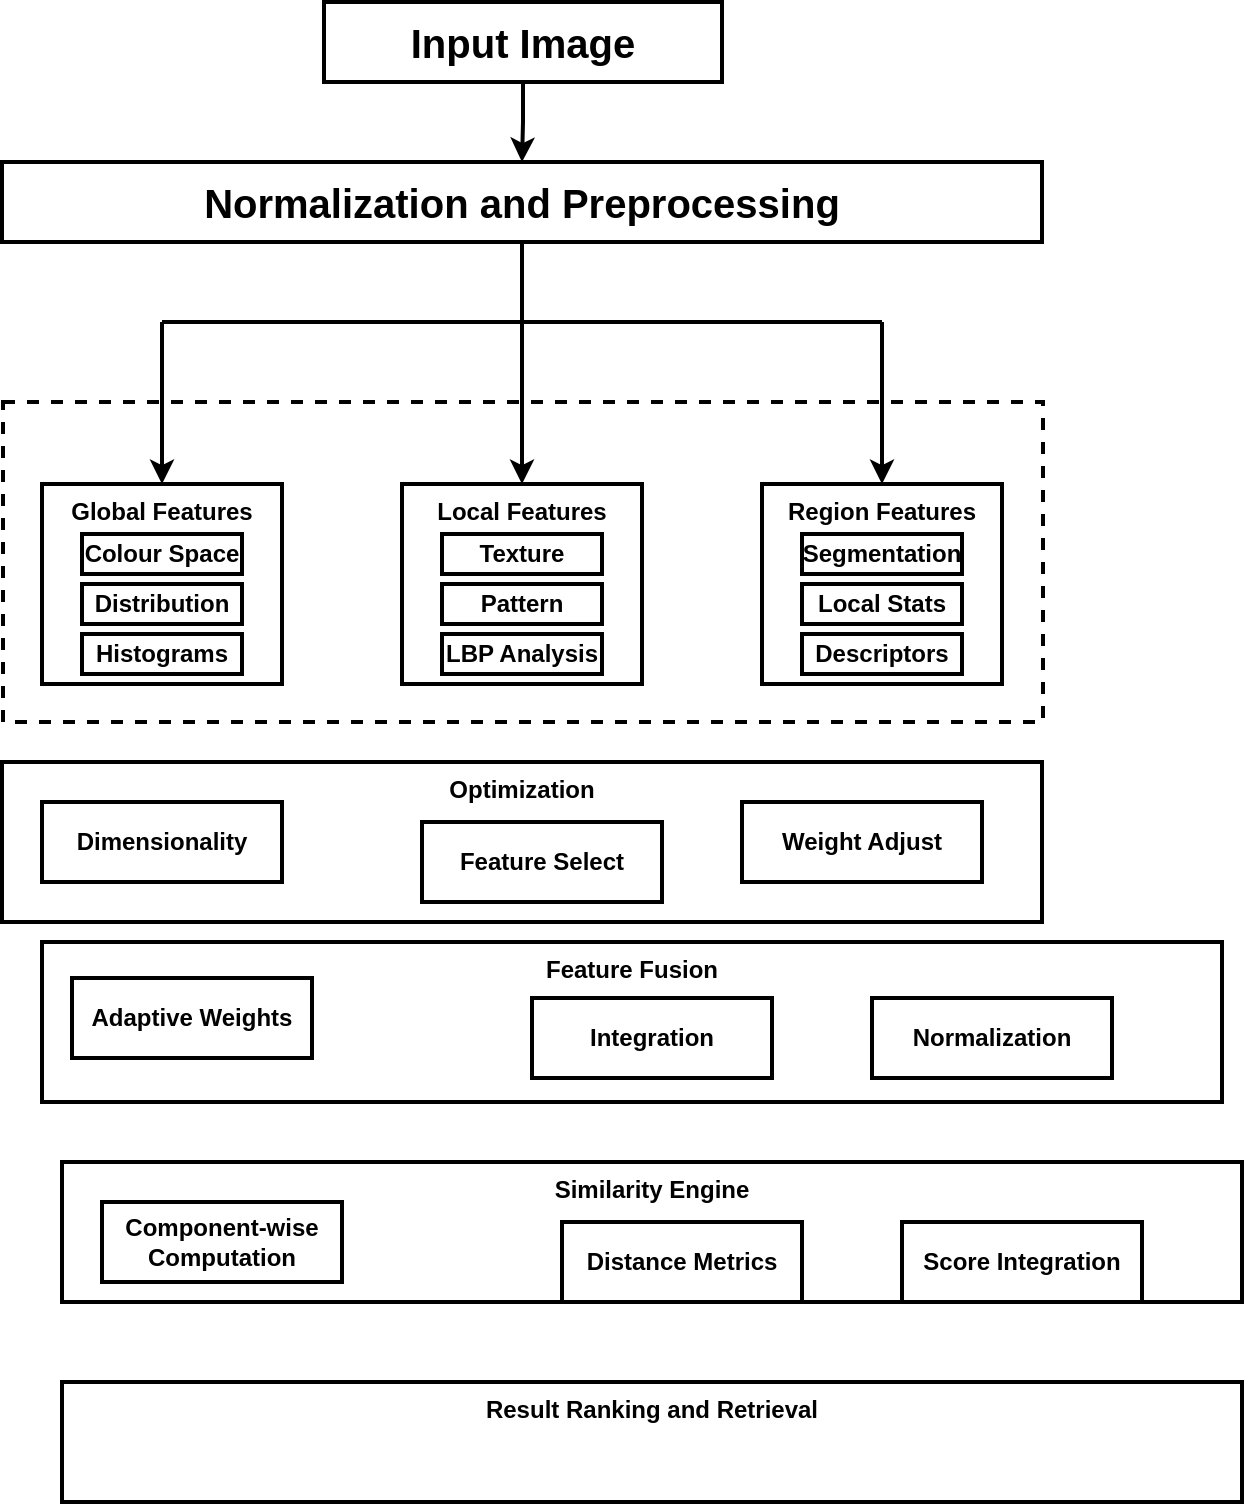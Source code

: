 <mxfile version="26.0.13">
  <diagram name="Page-1" id="_PgdA27MyeEq9SzPlQA4">
    <mxGraphModel dx="716" dy="379" grid="1" gridSize="10" guides="1" tooltips="1" connect="1" arrows="1" fold="1" page="1" pageScale="1" pageWidth="827" pageHeight="1169" math="0" shadow="0">
      <root>
        <mxCell id="0" />
        <mxCell id="1" parent="0" />
        <mxCell id="iCN0Y-eOeh__a_nEtTsd-3" value="" style="rounded=0;whiteSpace=wrap;html=1;verticalAlign=top;dashed=1;fontStyle=1;strokeWidth=2;" vertex="1" parent="1">
          <mxGeometry x="160.5" y="240" width="520" height="160" as="geometry" />
        </mxCell>
        <mxCell id="iCN0Y-eOeh__a_nEtTsd-54" style="edgeStyle=orthogonalEdgeStyle;rounded=0;orthogonalLoop=1;jettySize=auto;html=1;exitX=0.5;exitY=1;exitDx=0;exitDy=0;entryX=0.5;entryY=0;entryDx=0;entryDy=0;strokeWidth=2;" edge="1" parent="1" source="iCN0Y-eOeh__a_nEtTsd-1" target="iCN0Y-eOeh__a_nEtTsd-2">
          <mxGeometry relative="1" as="geometry" />
        </mxCell>
        <mxCell id="iCN0Y-eOeh__a_nEtTsd-1" value="Input Image" style="rounded=0;whiteSpace=wrap;html=1;verticalAlign=middle;fontStyle=1;fontSize=20;strokeWidth=2;" vertex="1" parent="1">
          <mxGeometry x="321" y="40" width="199" height="40" as="geometry" />
        </mxCell>
        <mxCell id="iCN0Y-eOeh__a_nEtTsd-2" value="Normalization and Preprocessing" style="rounded=0;whiteSpace=wrap;html=1;verticalAlign=middle;fontSize=20;fontStyle=1;strokeWidth=2;" vertex="1" parent="1">
          <mxGeometry x="160" y="120" width="520" height="40" as="geometry" />
        </mxCell>
        <mxCell id="iCN0Y-eOeh__a_nEtTsd-4" value="Optimization" style="rounded=0;whiteSpace=wrap;html=1;verticalAlign=top;fontStyle=1;strokeWidth=2;" vertex="1" parent="1">
          <mxGeometry x="160" y="420" width="520" height="80" as="geometry" />
        </mxCell>
        <mxCell id="iCN0Y-eOeh__a_nEtTsd-5" value="Feature Fusion" style="rounded=0;whiteSpace=wrap;html=1;verticalAlign=top;fontStyle=1;strokeWidth=2;" vertex="1" parent="1">
          <mxGeometry x="180" y="510" width="590" height="80" as="geometry" />
        </mxCell>
        <mxCell id="iCN0Y-eOeh__a_nEtTsd-6" value="Similarity Engine" style="rounded=0;whiteSpace=wrap;html=1;verticalAlign=top;fontStyle=1;strokeWidth=2;" vertex="1" parent="1">
          <mxGeometry x="190" y="620" width="590" height="70" as="geometry" />
        </mxCell>
        <mxCell id="iCN0Y-eOeh__a_nEtTsd-7" value="Result Ranking and Retrieval" style="rounded=0;whiteSpace=wrap;html=1;verticalAlign=top;fontStyle=1;strokeWidth=2;" vertex="1" parent="1">
          <mxGeometry x="190" y="730" width="590" height="60" as="geometry" />
        </mxCell>
        <mxCell id="iCN0Y-eOeh__a_nEtTsd-11" value="Component-wise Computation" style="rounded=0;whiteSpace=wrap;html=1;fontStyle=1;strokeWidth=2;" vertex="1" parent="1">
          <mxGeometry x="210" y="640" width="120" height="40" as="geometry" />
        </mxCell>
        <mxCell id="iCN0Y-eOeh__a_nEtTsd-12" value="Distance Metrics" style="rounded=0;whiteSpace=wrap;html=1;fontStyle=1;strokeWidth=2;" vertex="1" parent="1">
          <mxGeometry x="440" y="650" width="120" height="40" as="geometry" />
        </mxCell>
        <mxCell id="iCN0Y-eOeh__a_nEtTsd-13" value="Score Integration" style="rounded=0;whiteSpace=wrap;html=1;fontStyle=1;strokeWidth=2;" vertex="1" parent="1">
          <mxGeometry x="610" y="650" width="120" height="40" as="geometry" />
        </mxCell>
        <mxCell id="iCN0Y-eOeh__a_nEtTsd-15" value="Adaptive Weights" style="rounded=0;whiteSpace=wrap;html=1;fontStyle=1;strokeWidth=2;" vertex="1" parent="1">
          <mxGeometry x="195" y="528" width="120" height="40" as="geometry" />
        </mxCell>
        <mxCell id="iCN0Y-eOeh__a_nEtTsd-16" value="Integration" style="rounded=0;whiteSpace=wrap;html=1;fontStyle=1;strokeWidth=2;" vertex="1" parent="1">
          <mxGeometry x="425" y="538" width="120" height="40" as="geometry" />
        </mxCell>
        <mxCell id="iCN0Y-eOeh__a_nEtTsd-17" value="Normalization" style="rounded=0;whiteSpace=wrap;html=1;fontStyle=1;strokeWidth=2;" vertex="1" parent="1">
          <mxGeometry x="595" y="538" width="120" height="40" as="geometry" />
        </mxCell>
        <mxCell id="iCN0Y-eOeh__a_nEtTsd-18" value="Dimensionality" style="rounded=0;whiteSpace=wrap;html=1;fontStyle=1;strokeWidth=2;" vertex="1" parent="1">
          <mxGeometry x="180" y="440" width="120" height="40" as="geometry" />
        </mxCell>
        <mxCell id="iCN0Y-eOeh__a_nEtTsd-19" value="Feature Select" style="rounded=0;whiteSpace=wrap;html=1;fontStyle=1;strokeWidth=2;" vertex="1" parent="1">
          <mxGeometry x="370" y="450" width="120" height="40" as="geometry" />
        </mxCell>
        <mxCell id="iCN0Y-eOeh__a_nEtTsd-20" value="Weight Adjust" style="rounded=0;whiteSpace=wrap;html=1;fontStyle=1;strokeWidth=2;" vertex="1" parent="1">
          <mxGeometry x="530" y="440" width="120" height="40" as="geometry" />
        </mxCell>
        <mxCell id="iCN0Y-eOeh__a_nEtTsd-33" value="" style="group;fontStyle=1;strokeWidth=2;" vertex="1" connectable="0" parent="1">
          <mxGeometry x="180" y="281" width="120" height="100" as="geometry" />
        </mxCell>
        <mxCell id="iCN0Y-eOeh__a_nEtTsd-8" value="Global Features" style="rounded=0;whiteSpace=wrap;html=1;verticalAlign=top;fontStyle=1;strokeWidth=2;" vertex="1" parent="iCN0Y-eOeh__a_nEtTsd-33">
          <mxGeometry width="120" height="100" as="geometry" />
        </mxCell>
        <mxCell id="iCN0Y-eOeh__a_nEtTsd-21" value="Colour Space" style="rounded=0;whiteSpace=wrap;html=1;fontStyle=1;strokeWidth=2;" vertex="1" parent="iCN0Y-eOeh__a_nEtTsd-33">
          <mxGeometry x="20" y="25" width="80" height="20" as="geometry" />
        </mxCell>
        <mxCell id="iCN0Y-eOeh__a_nEtTsd-22" value="Distribution" style="rounded=0;whiteSpace=wrap;html=1;fontStyle=1;strokeWidth=2;" vertex="1" parent="iCN0Y-eOeh__a_nEtTsd-33">
          <mxGeometry x="20" y="50" width="80" height="20" as="geometry" />
        </mxCell>
        <mxCell id="iCN0Y-eOeh__a_nEtTsd-23" value="Histograms" style="rounded=0;whiteSpace=wrap;html=1;fontStyle=1;strokeWidth=2;" vertex="1" parent="iCN0Y-eOeh__a_nEtTsd-33">
          <mxGeometry x="20" y="75" width="80" height="20" as="geometry" />
        </mxCell>
        <mxCell id="iCN0Y-eOeh__a_nEtTsd-35" value="" style="endArrow=none;html=1;rounded=0;entryX=0.5;entryY=1;entryDx=0;entryDy=0;fontStyle=1;strokeWidth=2;" edge="1" parent="1" target="iCN0Y-eOeh__a_nEtTsd-2">
          <mxGeometry width="50" height="50" relative="1" as="geometry">
            <mxPoint x="420" y="200" as="sourcePoint" />
            <mxPoint x="430" y="280" as="targetPoint" />
          </mxGeometry>
        </mxCell>
        <mxCell id="iCN0Y-eOeh__a_nEtTsd-37" value="" style="endArrow=none;html=1;rounded=0;fontStyle=1;strokeWidth=2;" edge="1" parent="1">
          <mxGeometry width="50" height="50" relative="1" as="geometry">
            <mxPoint x="240" y="200" as="sourcePoint" />
            <mxPoint x="420" y="200" as="targetPoint" />
          </mxGeometry>
        </mxCell>
        <mxCell id="iCN0Y-eOeh__a_nEtTsd-38" value="" style="endArrow=none;html=1;rounded=0;exitX=0.5;exitY=0;exitDx=0;exitDy=0;startArrow=classic;startFill=1;fontStyle=1;strokeWidth=2;" edge="1" parent="1" source="iCN0Y-eOeh__a_nEtTsd-8">
          <mxGeometry width="50" height="50" relative="1" as="geometry">
            <mxPoint x="360" y="340" as="sourcePoint" />
            <mxPoint x="240" y="200" as="targetPoint" />
          </mxGeometry>
        </mxCell>
        <mxCell id="iCN0Y-eOeh__a_nEtTsd-39" value="" style="group;fontStyle=1;strokeWidth=2;" vertex="1" connectable="0" parent="1">
          <mxGeometry x="360" y="281" width="120" height="100" as="geometry" />
        </mxCell>
        <mxCell id="iCN0Y-eOeh__a_nEtTsd-40" value="Local Features" style="rounded=0;whiteSpace=wrap;html=1;verticalAlign=top;fontStyle=1;strokeWidth=2;" vertex="1" parent="iCN0Y-eOeh__a_nEtTsd-39">
          <mxGeometry width="120" height="100" as="geometry" />
        </mxCell>
        <mxCell id="iCN0Y-eOeh__a_nEtTsd-41" value="Texture" style="rounded=0;whiteSpace=wrap;html=1;fontStyle=1;strokeWidth=2;" vertex="1" parent="iCN0Y-eOeh__a_nEtTsd-39">
          <mxGeometry x="20" y="25" width="80" height="20" as="geometry" />
        </mxCell>
        <mxCell id="iCN0Y-eOeh__a_nEtTsd-42" value="Pattern" style="rounded=0;whiteSpace=wrap;html=1;fontStyle=1;strokeWidth=2;" vertex="1" parent="iCN0Y-eOeh__a_nEtTsd-39">
          <mxGeometry x="20" y="50" width="80" height="20" as="geometry" />
        </mxCell>
        <mxCell id="iCN0Y-eOeh__a_nEtTsd-43" value="LBP Analysis" style="rounded=0;whiteSpace=wrap;html=1;fontStyle=1;strokeWidth=2;" vertex="1" parent="iCN0Y-eOeh__a_nEtTsd-39">
          <mxGeometry x="20" y="75" width="80" height="20" as="geometry" />
        </mxCell>
        <mxCell id="iCN0Y-eOeh__a_nEtTsd-53" value="" style="endArrow=none;html=1;rounded=0;exitX=0.5;exitY=0;exitDx=0;exitDy=0;startArrow=classic;startFill=1;fontStyle=1;spacing=0;strokeWidth=2;entryX=0.5;entryY=0;entryDx=0;entryDy=0;" edge="1" parent="iCN0Y-eOeh__a_nEtTsd-39" source="iCN0Y-eOeh__a_nEtTsd-40">
          <mxGeometry width="50" height="50" relative="1" as="geometry">
            <mxPoint x="60" y="-30" as="sourcePoint" />
            <mxPoint x="60" y="-81" as="targetPoint" />
          </mxGeometry>
        </mxCell>
        <mxCell id="iCN0Y-eOeh__a_nEtTsd-45" value="" style="group;fontStyle=1;strokeWidth=2;" vertex="1" connectable="0" parent="1">
          <mxGeometry x="540" y="281" width="120" height="100" as="geometry" />
        </mxCell>
        <mxCell id="iCN0Y-eOeh__a_nEtTsd-46" value="Region Features" style="rounded=0;whiteSpace=wrap;html=1;verticalAlign=top;fontStyle=1;strokeWidth=2;" vertex="1" parent="iCN0Y-eOeh__a_nEtTsd-45">
          <mxGeometry width="120" height="100" as="geometry" />
        </mxCell>
        <mxCell id="iCN0Y-eOeh__a_nEtTsd-47" value="Segmentation" style="rounded=0;whiteSpace=wrap;html=1;fontStyle=1;strokeWidth=2;" vertex="1" parent="iCN0Y-eOeh__a_nEtTsd-45">
          <mxGeometry x="20" y="25" width="80" height="20" as="geometry" />
        </mxCell>
        <mxCell id="iCN0Y-eOeh__a_nEtTsd-48" value="Local Stats" style="rounded=0;whiteSpace=wrap;html=1;fontStyle=1;strokeWidth=2;" vertex="1" parent="iCN0Y-eOeh__a_nEtTsd-45">
          <mxGeometry x="20" y="50" width="80" height="20" as="geometry" />
        </mxCell>
        <mxCell id="iCN0Y-eOeh__a_nEtTsd-49" value="Descriptors" style="rounded=0;whiteSpace=wrap;html=1;fontStyle=1;strokeWidth=2;" vertex="1" parent="iCN0Y-eOeh__a_nEtTsd-45">
          <mxGeometry x="20" y="75" width="80" height="20" as="geometry" />
        </mxCell>
        <mxCell id="iCN0Y-eOeh__a_nEtTsd-51" value="" style="endArrow=none;html=1;rounded=0;fontStyle=1;strokeWidth=2;" edge="1" parent="1">
          <mxGeometry width="50" height="50" relative="1" as="geometry">
            <mxPoint x="600" y="200" as="sourcePoint" />
            <mxPoint x="420" y="200" as="targetPoint" />
          </mxGeometry>
        </mxCell>
        <mxCell id="iCN0Y-eOeh__a_nEtTsd-52" value="" style="endArrow=none;html=1;rounded=0;exitX=0.5;exitY=0;exitDx=0;exitDy=0;startArrow=classic;startFill=1;fontStyle=1;strokeWidth=2;" edge="1" parent="1" source="iCN0Y-eOeh__a_nEtTsd-46">
          <mxGeometry width="50" height="50" relative="1" as="geometry">
            <mxPoint x="360" y="340" as="sourcePoint" />
            <mxPoint x="600" y="200" as="targetPoint" />
          </mxGeometry>
        </mxCell>
      </root>
    </mxGraphModel>
  </diagram>
</mxfile>

